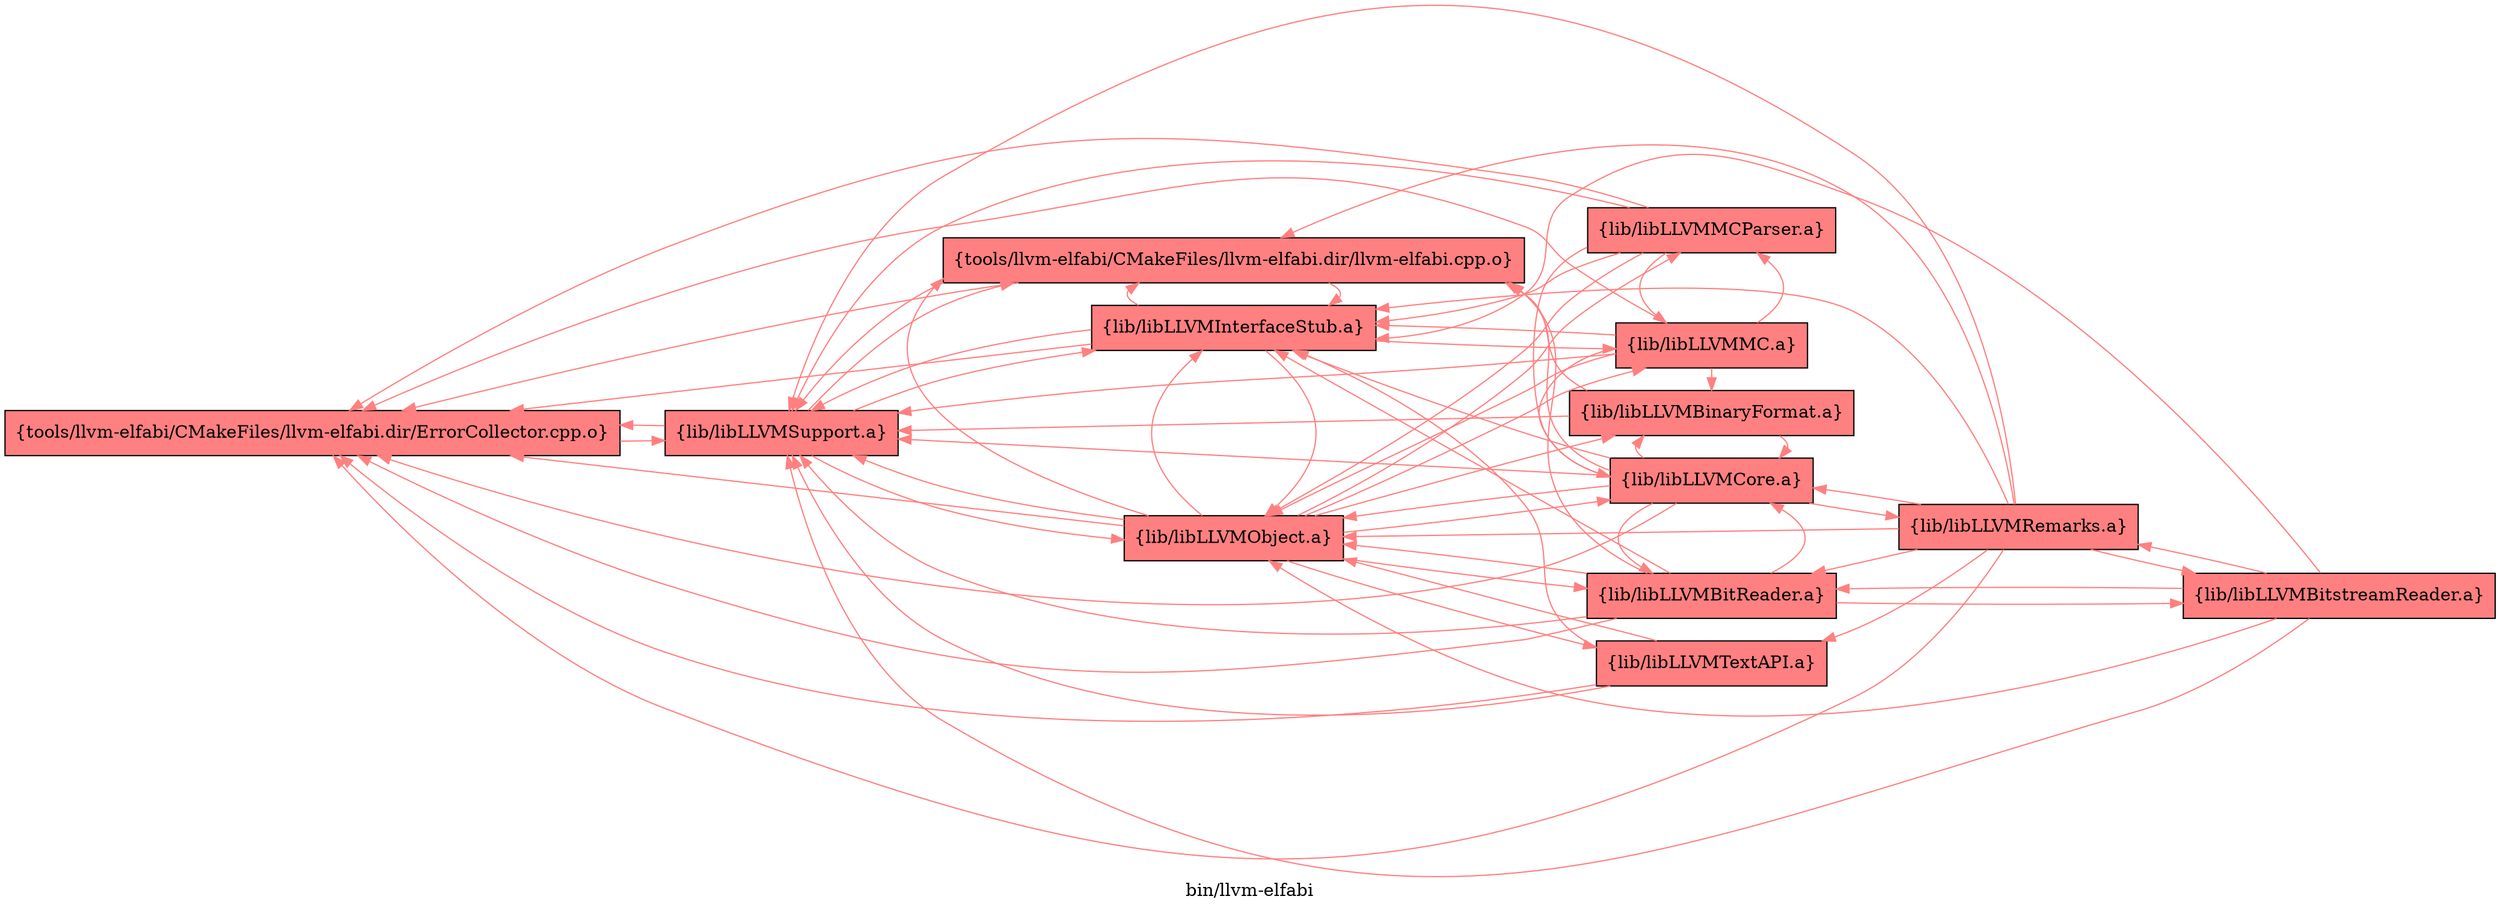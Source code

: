digraph "bin/llvm-elfabi" {
	label="bin/llvm-elfabi";
	rankdir="LR"
	{ rank=same; Node0x55cdab391e28;  }
	{ rank=same; Node0x55cdab392cd8;  }
	{ rank=same; Node0x55cdab392788; Node0x55cdab38d378; Node0x55cdab391b58;  }
	{ rank=same; Node0x55cdab390708; Node0x55cdab390208; Node0x55cdab3937c8; Node0x55cdab393cc8; Node0x55cdab38fd08; Node0x55cdab393188;  }

	Node0x55cdab391e28 [shape=record,shape=box,style=filled,fillcolor="1.000000 0.5 1",group=1,label="{tools/llvm-elfabi/CMakeFiles/llvm-elfabi.dir/ErrorCollector.cpp.o}"];
	Node0x55cdab391e28 -> Node0x55cdab392cd8[color="1.000000 0.5 1"];
	Node0x55cdab392cd8 [shape=record,shape=box,style=filled,fillcolor="1.000000 0.5 1",group=1,label="{lib/libLLVMSupport.a}"];
	Node0x55cdab392cd8 -> Node0x55cdab392788[color="1.000000 0.5 1"];
	Node0x55cdab392cd8 -> Node0x55cdab38d378[color="1.000000 0.5 1"];
	Node0x55cdab392cd8 -> Node0x55cdab391e28[color="1.000000 0.5 1"];
	Node0x55cdab392cd8 -> Node0x55cdab391b58[color="1.000000 0.5 1"];
	Node0x55cdab391b58 [shape=record,shape=box,style=filled,fillcolor="1.000000 0.5 1",group=1,label="{tools/llvm-elfabi/CMakeFiles/llvm-elfabi.dir/llvm-elfabi.cpp.o}"];
	Node0x55cdab391b58 -> Node0x55cdab391e28[color="1.000000 0.5 1"];
	Node0x55cdab391b58 -> Node0x55cdab38d378[color="1.000000 0.5 1"];
	Node0x55cdab391b58 -> Node0x55cdab392cd8[color="1.000000 0.5 1"];
	Node0x55cdab38d378 [shape=record,shape=box,style=filled,fillcolor="1.000000 0.5 1",group=1,label="{lib/libLLVMInterfaceStub.a}"];
	Node0x55cdab38d378 -> Node0x55cdab391e28[color="1.000000 0.5 1"];
	Node0x55cdab38d378 -> Node0x55cdab391b58[color="1.000000 0.5 1"];
	Node0x55cdab38d378 -> Node0x55cdab392788[color="1.000000 0.5 1"];
	Node0x55cdab38d378 -> Node0x55cdab392cd8[color="1.000000 0.5 1"];
	Node0x55cdab38d378 -> Node0x55cdab390208[color="1.000000 0.5 1"];
	Node0x55cdab392788 [shape=record,shape=box,style=filled,fillcolor="1.000000 0.5 1",group=1,label="{lib/libLLVMObject.a}"];
	Node0x55cdab392788 -> Node0x55cdab391b58[color="1.000000 0.5 1"];
	Node0x55cdab392788 -> Node0x55cdab38d378[color="1.000000 0.5 1"];
	Node0x55cdab392788 -> Node0x55cdab392cd8[color="1.000000 0.5 1"];
	Node0x55cdab392788 -> Node0x55cdab390708[color="1.000000 0.5 1"];
	Node0x55cdab392788 -> Node0x55cdab391e28[color="1.000000 0.5 1"];
	Node0x55cdab392788 -> Node0x55cdab390208[color="1.000000 0.5 1"];
	Node0x55cdab392788 -> Node0x55cdab3937c8[color="1.000000 0.5 1"];
	Node0x55cdab392788 -> Node0x55cdab393cc8[color="1.000000 0.5 1"];
	Node0x55cdab392788 -> Node0x55cdab38fd08[color="1.000000 0.5 1"];
	Node0x55cdab392788 -> Node0x55cdab393188[color="1.000000 0.5 1"];
	Node0x55cdab390208 [shape=record,shape=box,style=filled,fillcolor="1.000000 0.5 1",group=1,label="{lib/libLLVMMC.a}"];
	Node0x55cdab390208 -> Node0x55cdab392788[color="1.000000 0.5 1"];
	Node0x55cdab390208 -> Node0x55cdab392cd8[color="1.000000 0.5 1"];
	Node0x55cdab390208 -> Node0x55cdab393cc8[color="1.000000 0.5 1"];
	Node0x55cdab390208 -> Node0x55cdab38d378[color="1.000000 0.5 1"];
	Node0x55cdab390208 -> Node0x55cdab38fd08[color="1.000000 0.5 1"];
	Node0x55cdab390208 -> Node0x55cdab390708[color="1.000000 0.5 1"];
	Node0x55cdab390208 -> Node0x55cdab391e28[color="1.000000 0.5 1"];
	Node0x55cdab390708 [shape=record,shape=box,style=filled,fillcolor="1.000000 0.5 1",group=1,label="{lib/libLLVMBinaryFormat.a}"];
	Node0x55cdab390708 -> Node0x55cdab393cc8[color="1.000000 0.5 1"];
	Node0x55cdab390708 -> Node0x55cdab391b58[color="1.000000 0.5 1"];
	Node0x55cdab390708 -> Node0x55cdab392cd8[color="1.000000 0.5 1"];
	Node0x55cdab3937c8 [shape=record,shape=box,style=filled,fillcolor="1.000000 0.5 1",group=1,label="{lib/libLLVMBitReader.a}"];
	Node0x55cdab3937c8 -> Node0x55cdab391e28[color="1.000000 0.5 1"];
	Node0x55cdab3937c8 -> Node0x55cdab391b58[color="1.000000 0.5 1"];
	Node0x55cdab3937c8 -> Node0x55cdab38d378[color="1.000000 0.5 1"];
	Node0x55cdab3937c8 -> Node0x55cdab392788[color="1.000000 0.5 1"];
	Node0x55cdab3937c8 -> Node0x55cdab392cd8[color="1.000000 0.5 1"];
	Node0x55cdab3937c8 -> Node0x55cdab393cc8[color="1.000000 0.5 1"];
	Node0x55cdab3937c8 -> Node0x55cdab3946c8[color="1.000000 0.5 1"];
	Node0x55cdab393cc8 [shape=record,shape=box,style=filled,fillcolor="1.000000 0.5 1",group=1,label="{lib/libLLVMCore.a}"];
	Node0x55cdab393cc8 -> Node0x55cdab392788[color="1.000000 0.5 1"];
	Node0x55cdab393cc8 -> Node0x55cdab392cd8[color="1.000000 0.5 1"];
	Node0x55cdab393cc8 -> Node0x55cdab3937c8[color="1.000000 0.5 1"];
	Node0x55cdab393cc8 -> Node0x55cdab390708[color="1.000000 0.5 1"];
	Node0x55cdab393cc8 -> Node0x55cdab391b58[color="1.000000 0.5 1"];
	Node0x55cdab393cc8 -> Node0x55cdab391e28[color="1.000000 0.5 1"];
	Node0x55cdab393cc8 -> Node0x55cdab38d378[color="1.000000 0.5 1"];
	Node0x55cdab393cc8 -> Node0x55cdab3941c8[color="1.000000 0.5 1"];
	Node0x55cdab38fd08 [shape=record,shape=box,style=filled,fillcolor="1.000000 0.5 1",group=1,label="{lib/libLLVMMCParser.a}"];
	Node0x55cdab38fd08 -> Node0x55cdab391e28[color="1.000000 0.5 1"];
	Node0x55cdab38fd08 -> Node0x55cdab38d378[color="1.000000 0.5 1"];
	Node0x55cdab38fd08 -> Node0x55cdab392788[color="1.000000 0.5 1"];
	Node0x55cdab38fd08 -> Node0x55cdab392cd8[color="1.000000 0.5 1"];
	Node0x55cdab38fd08 -> Node0x55cdab390208[color="1.000000 0.5 1"];
	Node0x55cdab38fd08 -> Node0x55cdab393cc8[color="1.000000 0.5 1"];
	Node0x55cdab393188 [shape=record,shape=box,style=filled,fillcolor="1.000000 0.5 1",group=1,label="{lib/libLLVMTextAPI.a}"];
	Node0x55cdab393188 -> Node0x55cdab392cd8[color="1.000000 0.5 1"];
	Node0x55cdab393188 -> Node0x55cdab391e28[color="1.000000 0.5 1"];
	Node0x55cdab393188 -> Node0x55cdab38d378[color="1.000000 0.5 1"];
	Node0x55cdab393188 -> Node0x55cdab392788[color="1.000000 0.5 1"];
	Node0x55cdab3946c8 [shape=record,shape=box,style=filled,fillcolor="1.000000 0.5 1",group=1,label="{lib/libLLVMBitstreamReader.a}"];
	Node0x55cdab3946c8 -> Node0x55cdab38d378[color="1.000000 0.5 1"];
	Node0x55cdab3946c8 -> Node0x55cdab392788[color="1.000000 0.5 1"];
	Node0x55cdab3946c8 -> Node0x55cdab392cd8[color="1.000000 0.5 1"];
	Node0x55cdab3946c8 -> Node0x55cdab3937c8[color="1.000000 0.5 1"];
	Node0x55cdab3946c8 -> Node0x55cdab3941c8[color="1.000000 0.5 1"];
	Node0x55cdab3941c8 [shape=record,shape=box,style=filled,fillcolor="1.000000 0.5 1",group=1,label="{lib/libLLVMRemarks.a}"];
	Node0x55cdab3941c8 -> Node0x55cdab391b58[color="1.000000 0.5 1"];
	Node0x55cdab3941c8 -> Node0x55cdab392cd8[color="1.000000 0.5 1"];
	Node0x55cdab3941c8 -> Node0x55cdab3937c8[color="1.000000 0.5 1"];
	Node0x55cdab3941c8 -> Node0x55cdab38d378[color="1.000000 0.5 1"];
	Node0x55cdab3941c8 -> Node0x55cdab393cc8[color="1.000000 0.5 1"];
	Node0x55cdab3941c8 -> Node0x55cdab391e28[color="1.000000 0.5 1"];
	Node0x55cdab3941c8 -> Node0x55cdab392788[color="1.000000 0.5 1"];
	Node0x55cdab3941c8 -> Node0x55cdab3946c8[color="1.000000 0.5 1"];
	Node0x55cdab3941c8 -> Node0x55cdab393188[color="1.000000 0.5 1"];
}
